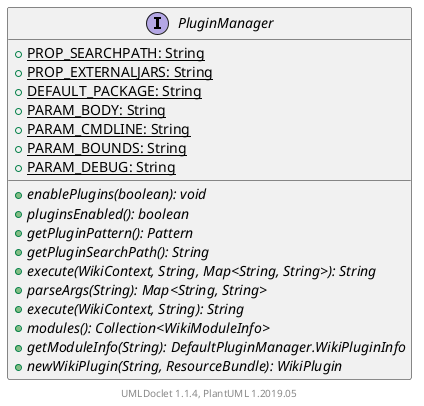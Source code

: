 @startuml

    interface PluginManager [[PluginManager.html]] {
        {static} +PROP_SEARCHPATH: String
        {static} +PROP_EXTERNALJARS: String
        {static} +DEFAULT_PACKAGE: String
        {static} +PARAM_BODY: String
        {static} +PARAM_CMDLINE: String
        {static} +PARAM_BOUNDS: String
        {static} +PARAM_DEBUG: String
        {abstract} +enablePlugins(boolean): void
        {abstract} +pluginsEnabled(): boolean
        {abstract} +getPluginPattern(): Pattern
        {abstract} +getPluginSearchPath(): String
        {abstract} +execute(WikiContext, String, Map<String, String>): String
        {abstract} +parseArgs(String): Map<String, String>
        {abstract} +execute(WikiContext, String): String
        {abstract} +modules(): Collection<WikiModuleInfo>
        {abstract} +getModuleInfo(String): DefaultPluginManager.WikiPluginInfo
        {abstract} +newWikiPlugin(String, ResourceBundle): WikiPlugin
    }


    center footer UMLDoclet 1.1.4, PlantUML 1.2019.05
@enduml
